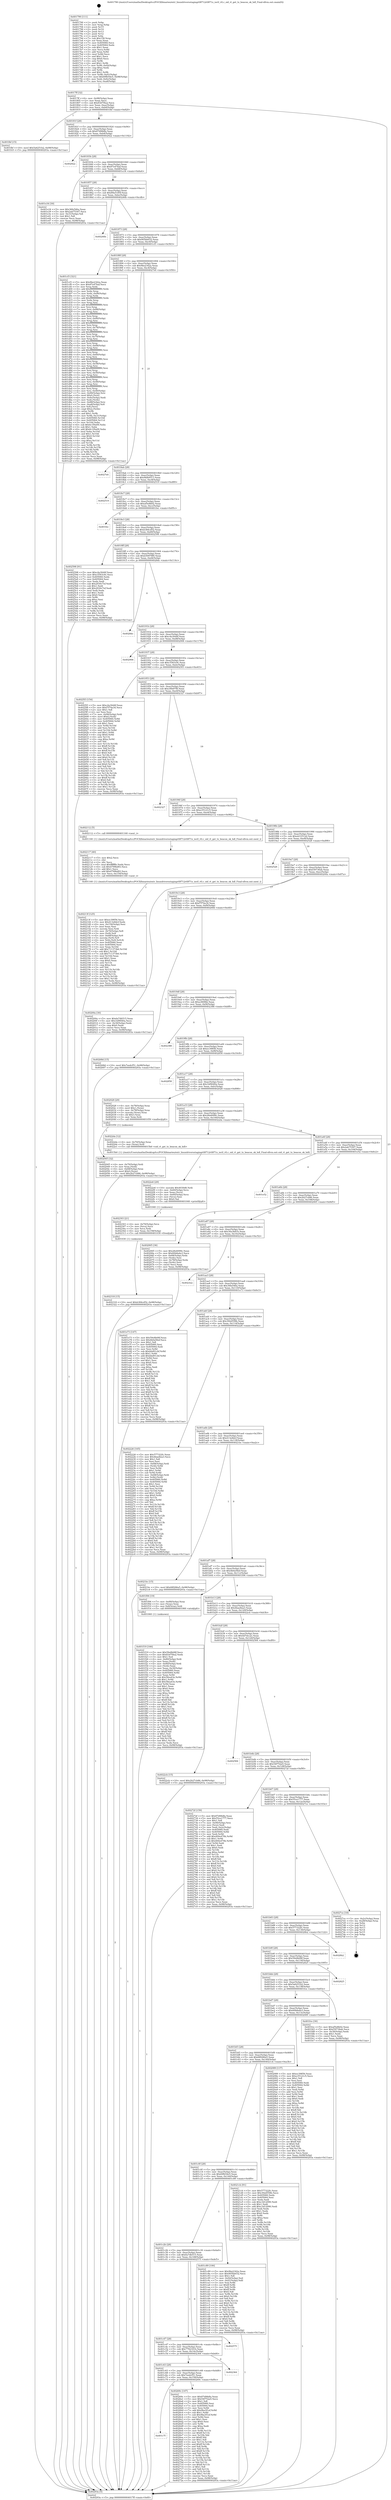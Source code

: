 digraph "0x401790" {
  label = "0x401790 (/mnt/c/Users/mathe/Desktop/tcc/POCII/binaries/extr_linuxdriversstagingrtl8712rtl871x_ioctl_rtl.c_oid_rt_get_tx_beacon_ok_hdl_Final-ollvm.out::main(0))"
  labelloc = "t"
  node[shape=record]

  Entry [label="",width=0.3,height=0.3,shape=circle,fillcolor=black,style=filled]
  "0x4017ff" [label="{
     0x4017ff [32]\l
     | [instrs]\l
     &nbsp;&nbsp;0x4017ff \<+6\>: mov -0x98(%rbp),%eax\l
     &nbsp;&nbsp;0x401805 \<+2\>: mov %eax,%ecx\l
     &nbsp;&nbsp;0x401807 \<+6\>: sub $0x83d7f4a2,%ecx\l
     &nbsp;&nbsp;0x40180d \<+6\>: mov %eax,-0xac(%rbp)\l
     &nbsp;&nbsp;0x401813 \<+6\>: mov %ecx,-0xb0(%rbp)\l
     &nbsp;&nbsp;0x401819 \<+6\>: je 0000000000401fbf \<main+0x82f\>\l
  }"]
  "0x401fbf" [label="{
     0x401fbf [15]\l
     | [instrs]\l
     &nbsp;&nbsp;0x401fbf \<+10\>: movl $0x5a6251b2,-0x98(%rbp)\l
     &nbsp;&nbsp;0x401fc9 \<+5\>: jmp 000000000040293a \<main+0x11aa\>\l
  }"]
  "0x40181f" [label="{
     0x40181f [28]\l
     | [instrs]\l
     &nbsp;&nbsp;0x40181f \<+5\>: jmp 0000000000401824 \<main+0x94\>\l
     &nbsp;&nbsp;0x401824 \<+6\>: mov -0xac(%rbp),%eax\l
     &nbsp;&nbsp;0x40182a \<+5\>: sub $0x87d98dfa,%eax\l
     &nbsp;&nbsp;0x40182f \<+6\>: mov %eax,-0xb4(%rbp)\l
     &nbsp;&nbsp;0x401835 \<+6\>: je 0000000000402922 \<main+0x1192\>\l
  }"]
  Exit [label="",width=0.3,height=0.3,shape=circle,fillcolor=black,style=filled,peripheries=2]
  "0x402922" [label="{
     0x402922\l
  }", style=dashed]
  "0x40183b" [label="{
     0x40183b [28]\l
     | [instrs]\l
     &nbsp;&nbsp;0x40183b \<+5\>: jmp 0000000000401840 \<main+0xb0\>\l
     &nbsp;&nbsp;0x401840 \<+6\>: mov -0xac(%rbp),%eax\l
     &nbsp;&nbsp;0x401846 \<+5\>: sub $0x87e47baf,%eax\l
     &nbsp;&nbsp;0x40184b \<+6\>: mov %eax,-0xb8(%rbp)\l
     &nbsp;&nbsp;0x401851 \<+6\>: je 0000000000401e34 \<main+0x6a4\>\l
  }"]
  "0x401c7f" [label="{
     0x401c7f\l
  }", style=dashed]
  "0x401e34" [label="{
     0x401e34 [30]\l
     | [instrs]\l
     &nbsp;&nbsp;0x401e34 \<+5\>: mov $0x36fa546a,%eax\l
     &nbsp;&nbsp;0x401e39 \<+5\>: mov $0x2ab75307,%ecx\l
     &nbsp;&nbsp;0x401e3e \<+3\>: mov -0x31(%rbp),%dl\l
     &nbsp;&nbsp;0x401e41 \<+3\>: test $0x1,%dl\l
     &nbsp;&nbsp;0x401e44 \<+3\>: cmovne %ecx,%eax\l
     &nbsp;&nbsp;0x401e47 \<+6\>: mov %eax,-0x98(%rbp)\l
     &nbsp;&nbsp;0x401e4d \<+5\>: jmp 000000000040293a \<main+0x11aa\>\l
  }"]
  "0x401857" [label="{
     0x401857 [28]\l
     | [instrs]\l
     &nbsp;&nbsp;0x401857 \<+5\>: jmp 000000000040185c \<main+0xcc\>\l
     &nbsp;&nbsp;0x40185c \<+6\>: mov -0xac(%rbp),%eax\l
     &nbsp;&nbsp;0x401862 \<+5\>: sub $0x89a5185f,%eax\l
     &nbsp;&nbsp;0x401867 \<+6\>: mov %eax,-0xbc(%rbp)\l
     &nbsp;&nbsp;0x40186d \<+6\>: je 000000000040246b \<main+0xcdb\>\l
  }"]
  "0x40269c" [label="{
     0x40269c [147]\l
     | [instrs]\l
     &nbsp;&nbsp;0x40269c \<+5\>: mov $0x87d98dfa,%eax\l
     &nbsp;&nbsp;0x4026a1 \<+5\>: mov $0x54f752a5,%ecx\l
     &nbsp;&nbsp;0x4026a6 \<+2\>: mov $0x1,%dl\l
     &nbsp;&nbsp;0x4026a8 \<+7\>: mov 0x405060,%esi\l
     &nbsp;&nbsp;0x4026af \<+7\>: mov 0x405064,%edi\l
     &nbsp;&nbsp;0x4026b6 \<+3\>: mov %esi,%r8d\l
     &nbsp;&nbsp;0x4026b9 \<+7\>: add $0x9ba3f1ef,%r8d\l
     &nbsp;&nbsp;0x4026c0 \<+4\>: sub $0x1,%r8d\l
     &nbsp;&nbsp;0x4026c4 \<+7\>: sub $0x9ba3f1ef,%r8d\l
     &nbsp;&nbsp;0x4026cb \<+4\>: imul %r8d,%esi\l
     &nbsp;&nbsp;0x4026cf \<+3\>: and $0x1,%esi\l
     &nbsp;&nbsp;0x4026d2 \<+3\>: cmp $0x0,%esi\l
     &nbsp;&nbsp;0x4026d5 \<+4\>: sete %r9b\l
     &nbsp;&nbsp;0x4026d9 \<+3\>: cmp $0xa,%edi\l
     &nbsp;&nbsp;0x4026dc \<+4\>: setl %r10b\l
     &nbsp;&nbsp;0x4026e0 \<+3\>: mov %r9b,%r11b\l
     &nbsp;&nbsp;0x4026e3 \<+4\>: xor $0xff,%r11b\l
     &nbsp;&nbsp;0x4026e7 \<+3\>: mov %r10b,%bl\l
     &nbsp;&nbsp;0x4026ea \<+3\>: xor $0xff,%bl\l
     &nbsp;&nbsp;0x4026ed \<+3\>: xor $0x1,%dl\l
     &nbsp;&nbsp;0x4026f0 \<+3\>: mov %r11b,%r14b\l
     &nbsp;&nbsp;0x4026f3 \<+4\>: and $0xff,%r14b\l
     &nbsp;&nbsp;0x4026f7 \<+3\>: and %dl,%r9b\l
     &nbsp;&nbsp;0x4026fa \<+3\>: mov %bl,%r15b\l
     &nbsp;&nbsp;0x4026fd \<+4\>: and $0xff,%r15b\l
     &nbsp;&nbsp;0x402701 \<+3\>: and %dl,%r10b\l
     &nbsp;&nbsp;0x402704 \<+3\>: or %r9b,%r14b\l
     &nbsp;&nbsp;0x402707 \<+3\>: or %r10b,%r15b\l
     &nbsp;&nbsp;0x40270a \<+3\>: xor %r15b,%r14b\l
     &nbsp;&nbsp;0x40270d \<+3\>: or %bl,%r11b\l
     &nbsp;&nbsp;0x402710 \<+4\>: xor $0xff,%r11b\l
     &nbsp;&nbsp;0x402714 \<+3\>: or $0x1,%dl\l
     &nbsp;&nbsp;0x402717 \<+3\>: and %dl,%r11b\l
     &nbsp;&nbsp;0x40271a \<+3\>: or %r11b,%r14b\l
     &nbsp;&nbsp;0x40271d \<+4\>: test $0x1,%r14b\l
     &nbsp;&nbsp;0x402721 \<+3\>: cmovne %ecx,%eax\l
     &nbsp;&nbsp;0x402724 \<+6\>: mov %eax,-0x98(%rbp)\l
     &nbsp;&nbsp;0x40272a \<+5\>: jmp 000000000040293a \<main+0x11aa\>\l
  }"]
  "0x40246b" [label="{
     0x40246b\l
  }", style=dashed]
  "0x401873" [label="{
     0x401873 [28]\l
     | [instrs]\l
     &nbsp;&nbsp;0x401873 \<+5\>: jmp 0000000000401878 \<main+0xe8\>\l
     &nbsp;&nbsp;0x401878 \<+6\>: mov -0xac(%rbp),%eax\l
     &nbsp;&nbsp;0x40187e \<+5\>: sub $0x905bb032,%eax\l
     &nbsp;&nbsp;0x401883 \<+6\>: mov %eax,-0xc0(%rbp)\l
     &nbsp;&nbsp;0x401889 \<+6\>: je 0000000000401cf3 \<main+0x563\>\l
  }"]
  "0x401c63" [label="{
     0x401c63 [28]\l
     | [instrs]\l
     &nbsp;&nbsp;0x401c63 \<+5\>: jmp 0000000000401c68 \<main+0x4d8\>\l
     &nbsp;&nbsp;0x401c68 \<+6\>: mov -0xac(%rbp),%eax\l
     &nbsp;&nbsp;0x401c6e \<+5\>: sub $0x7eedcf51,%eax\l
     &nbsp;&nbsp;0x401c73 \<+6\>: mov %eax,-0x150(%rbp)\l
     &nbsp;&nbsp;0x401c79 \<+6\>: je 000000000040269c \<main+0xf0c\>\l
  }"]
  "0x401cf3" [label="{
     0x401cf3 [321]\l
     | [instrs]\l
     &nbsp;&nbsp;0x401cf3 \<+5\>: mov $0x9be2342a,%eax\l
     &nbsp;&nbsp;0x401cf8 \<+5\>: mov $0x87e47baf,%ecx\l
     &nbsp;&nbsp;0x401cfd \<+3\>: mov %rsp,%rdx\l
     &nbsp;&nbsp;0x401d00 \<+4\>: add $0xfffffffffffffff0,%rdx\l
     &nbsp;&nbsp;0x401d04 \<+3\>: mov %rdx,%rsp\l
     &nbsp;&nbsp;0x401d07 \<+7\>: mov %rdx,-0x90(%rbp)\l
     &nbsp;&nbsp;0x401d0e \<+3\>: mov %rsp,%rdx\l
     &nbsp;&nbsp;0x401d11 \<+4\>: add $0xfffffffffffffff0,%rdx\l
     &nbsp;&nbsp;0x401d15 \<+3\>: mov %rdx,%rsp\l
     &nbsp;&nbsp;0x401d18 \<+3\>: mov %rsp,%rsi\l
     &nbsp;&nbsp;0x401d1b \<+4\>: add $0xfffffffffffffff0,%rsi\l
     &nbsp;&nbsp;0x401d1f \<+3\>: mov %rsi,%rsp\l
     &nbsp;&nbsp;0x401d22 \<+7\>: mov %rsi,-0x88(%rbp)\l
     &nbsp;&nbsp;0x401d29 \<+3\>: mov %rsp,%rsi\l
     &nbsp;&nbsp;0x401d2c \<+4\>: add $0xfffffffffffffff0,%rsi\l
     &nbsp;&nbsp;0x401d30 \<+3\>: mov %rsi,%rsp\l
     &nbsp;&nbsp;0x401d33 \<+4\>: mov %rsi,-0x80(%rbp)\l
     &nbsp;&nbsp;0x401d37 \<+3\>: mov %rsp,%rsi\l
     &nbsp;&nbsp;0x401d3a \<+4\>: add $0xfffffffffffffff0,%rsi\l
     &nbsp;&nbsp;0x401d3e \<+3\>: mov %rsi,%rsp\l
     &nbsp;&nbsp;0x401d41 \<+4\>: mov %rsi,-0x78(%rbp)\l
     &nbsp;&nbsp;0x401d45 \<+3\>: mov %rsp,%rsi\l
     &nbsp;&nbsp;0x401d48 \<+4\>: add $0xfffffffffffffff0,%rsi\l
     &nbsp;&nbsp;0x401d4c \<+3\>: mov %rsi,%rsp\l
     &nbsp;&nbsp;0x401d4f \<+4\>: mov %rsi,-0x70(%rbp)\l
     &nbsp;&nbsp;0x401d53 \<+3\>: mov %rsp,%rsi\l
     &nbsp;&nbsp;0x401d56 \<+4\>: add $0xfffffffffffffff0,%rsi\l
     &nbsp;&nbsp;0x401d5a \<+3\>: mov %rsi,%rsp\l
     &nbsp;&nbsp;0x401d5d \<+4\>: mov %rsi,-0x68(%rbp)\l
     &nbsp;&nbsp;0x401d61 \<+3\>: mov %rsp,%rsi\l
     &nbsp;&nbsp;0x401d64 \<+4\>: add $0xfffffffffffffff0,%rsi\l
     &nbsp;&nbsp;0x401d68 \<+3\>: mov %rsi,%rsp\l
     &nbsp;&nbsp;0x401d6b \<+4\>: mov %rsi,-0x60(%rbp)\l
     &nbsp;&nbsp;0x401d6f \<+3\>: mov %rsp,%rsi\l
     &nbsp;&nbsp;0x401d72 \<+4\>: add $0xfffffffffffffff0,%rsi\l
     &nbsp;&nbsp;0x401d76 \<+3\>: mov %rsi,%rsp\l
     &nbsp;&nbsp;0x401d79 \<+4\>: mov %rsi,-0x58(%rbp)\l
     &nbsp;&nbsp;0x401d7d \<+3\>: mov %rsp,%rsi\l
     &nbsp;&nbsp;0x401d80 \<+4\>: add $0xfffffffffffffff0,%rsi\l
     &nbsp;&nbsp;0x401d84 \<+3\>: mov %rsi,%rsp\l
     &nbsp;&nbsp;0x401d87 \<+4\>: mov %rsi,-0x50(%rbp)\l
     &nbsp;&nbsp;0x401d8b \<+3\>: mov %rsp,%rsi\l
     &nbsp;&nbsp;0x401d8e \<+4\>: add $0xfffffffffffffff0,%rsi\l
     &nbsp;&nbsp;0x401d92 \<+3\>: mov %rsi,%rsp\l
     &nbsp;&nbsp;0x401d95 \<+4\>: mov %rsi,-0x48(%rbp)\l
     &nbsp;&nbsp;0x401d99 \<+3\>: mov %rsp,%rsi\l
     &nbsp;&nbsp;0x401d9c \<+4\>: add $0xfffffffffffffff0,%rsi\l
     &nbsp;&nbsp;0x401da0 \<+3\>: mov %rsi,%rsp\l
     &nbsp;&nbsp;0x401da3 \<+4\>: mov %rsi,-0x40(%rbp)\l
     &nbsp;&nbsp;0x401da7 \<+7\>: mov -0x90(%rbp),%rsi\l
     &nbsp;&nbsp;0x401dae \<+6\>: movl $0x0,(%rsi)\l
     &nbsp;&nbsp;0x401db4 \<+6\>: mov -0x9c(%rbp),%edi\l
     &nbsp;&nbsp;0x401dba \<+2\>: mov %edi,(%rdx)\l
     &nbsp;&nbsp;0x401dbc \<+7\>: mov -0x88(%rbp),%rsi\l
     &nbsp;&nbsp;0x401dc3 \<+7\>: mov -0xa8(%rbp),%r8\l
     &nbsp;&nbsp;0x401dca \<+3\>: mov %r8,(%rsi)\l
     &nbsp;&nbsp;0x401dcd \<+3\>: cmpl $0x2,(%rdx)\l
     &nbsp;&nbsp;0x401dd0 \<+4\>: setne %r9b\l
     &nbsp;&nbsp;0x401dd4 \<+4\>: and $0x1,%r9b\l
     &nbsp;&nbsp;0x401dd8 \<+4\>: mov %r9b,-0x31(%rbp)\l
     &nbsp;&nbsp;0x401ddc \<+8\>: mov 0x405060,%r10d\l
     &nbsp;&nbsp;0x401de4 \<+8\>: mov 0x405064,%r11d\l
     &nbsp;&nbsp;0x401dec \<+3\>: mov %r10d,%ebx\l
     &nbsp;&nbsp;0x401def \<+6\>: sub $0x6c1f0a09,%ebx\l
     &nbsp;&nbsp;0x401df5 \<+3\>: sub $0x1,%ebx\l
     &nbsp;&nbsp;0x401df8 \<+6\>: add $0x6c1f0a09,%ebx\l
     &nbsp;&nbsp;0x401dfe \<+4\>: imul %ebx,%r10d\l
     &nbsp;&nbsp;0x401e02 \<+4\>: and $0x1,%r10d\l
     &nbsp;&nbsp;0x401e06 \<+4\>: cmp $0x0,%r10d\l
     &nbsp;&nbsp;0x401e0a \<+4\>: sete %r9b\l
     &nbsp;&nbsp;0x401e0e \<+4\>: cmp $0xa,%r11d\l
     &nbsp;&nbsp;0x401e12 \<+4\>: setl %r14b\l
     &nbsp;&nbsp;0x401e16 \<+3\>: mov %r9b,%r15b\l
     &nbsp;&nbsp;0x401e19 \<+3\>: and %r14b,%r15b\l
     &nbsp;&nbsp;0x401e1c \<+3\>: xor %r14b,%r9b\l
     &nbsp;&nbsp;0x401e1f \<+3\>: or %r9b,%r15b\l
     &nbsp;&nbsp;0x401e22 \<+4\>: test $0x1,%r15b\l
     &nbsp;&nbsp;0x401e26 \<+3\>: cmovne %ecx,%eax\l
     &nbsp;&nbsp;0x401e29 \<+6\>: mov %eax,-0x98(%rbp)\l
     &nbsp;&nbsp;0x401e2f \<+5\>: jmp 000000000040293a \<main+0x11aa\>\l
  }"]
  "0x40188f" [label="{
     0x40188f [28]\l
     | [instrs]\l
     &nbsp;&nbsp;0x40188f \<+5\>: jmp 0000000000401894 \<main+0x104\>\l
     &nbsp;&nbsp;0x401894 \<+6\>: mov -0xac(%rbp),%eax\l
     &nbsp;&nbsp;0x40189a \<+5\>: sub $0x9be2342a,%eax\l
     &nbsp;&nbsp;0x40189f \<+6\>: mov %eax,-0xc4(%rbp)\l
     &nbsp;&nbsp;0x4018a5 \<+6\>: je 00000000004027e0 \<main+0x1050\>\l
  }"]
  "0x402364" [label="{
     0x402364\l
  }", style=dashed]
  "0x4027e0" [label="{
     0x4027e0\l
  }", style=dashed]
  "0x4018ab" [label="{
     0x4018ab [28]\l
     | [instrs]\l
     &nbsp;&nbsp;0x4018ab \<+5\>: jmp 00000000004018b0 \<main+0x120\>\l
     &nbsp;&nbsp;0x4018b0 \<+6\>: mov -0xac(%rbp),%eax\l
     &nbsp;&nbsp;0x4018b6 \<+5\>: sub $0x9bfb9513,%eax\l
     &nbsp;&nbsp;0x4018bb \<+6\>: mov %eax,-0xc8(%rbp)\l
     &nbsp;&nbsp;0x4018c1 \<+6\>: je 0000000000402519 \<main+0xd89\>\l
  }"]
  "0x401c47" [label="{
     0x401c47 [28]\l
     | [instrs]\l
     &nbsp;&nbsp;0x401c47 \<+5\>: jmp 0000000000401c4c \<main+0x4bc\>\l
     &nbsp;&nbsp;0x401c4c \<+6\>: mov -0xac(%rbp),%eax\l
     &nbsp;&nbsp;0x401c52 \<+5\>: sub $0x7792161b,%eax\l
     &nbsp;&nbsp;0x401c57 \<+6\>: mov %eax,-0x14c(%rbp)\l
     &nbsp;&nbsp;0x401c5d \<+6\>: je 0000000000402364 \<main+0xbd4\>\l
  }"]
  "0x402519" [label="{
     0x402519\l
  }", style=dashed]
  "0x4018c7" [label="{
     0x4018c7 [28]\l
     | [instrs]\l
     &nbsp;&nbsp;0x4018c7 \<+5\>: jmp 00000000004018cc \<main+0x13c\>\l
     &nbsp;&nbsp;0x4018cc \<+6\>: mov -0xac(%rbp),%eax\l
     &nbsp;&nbsp;0x4018d2 \<+5\>: sub $0xaf5e8b02,%eax\l
     &nbsp;&nbsp;0x4018d7 \<+6\>: mov %eax,-0xcc(%rbp)\l
     &nbsp;&nbsp;0x4018dd \<+6\>: je 0000000000401fec \<main+0x85c\>\l
  }"]
  "0x402575" [label="{
     0x402575\l
  }", style=dashed]
  "0x401fec" [label="{
     0x401fec\l
  }", style=dashed]
  "0x4018e3" [label="{
     0x4018e3 [28]\l
     | [instrs]\l
     &nbsp;&nbsp;0x4018e3 \<+5\>: jmp 00000000004018e8 \<main+0x158\>\l
     &nbsp;&nbsp;0x4018e8 \<+6\>: mov -0xac(%rbp),%eax\l
     &nbsp;&nbsp;0x4018ee \<+5\>: sub $0xb384cd52,%eax\l
     &nbsp;&nbsp;0x4018f3 \<+6\>: mov %eax,-0xd0(%rbp)\l
     &nbsp;&nbsp;0x4018f9 \<+6\>: je 0000000000402598 \<main+0xe08\>\l
  }"]
  "0x402318" [label="{
     0x402318 [15]\l
     | [instrs]\l
     &nbsp;&nbsp;0x402318 \<+10\>: movl $0xb384cd52,-0x98(%rbp)\l
     &nbsp;&nbsp;0x402322 \<+5\>: jmp 000000000040293a \<main+0x11aa\>\l
  }"]
  "0x402598" [label="{
     0x402598 [91]\l
     | [instrs]\l
     &nbsp;&nbsp;0x402598 \<+5\>: mov $0xc4a30d4f,%eax\l
     &nbsp;&nbsp;0x40259d \<+5\>: mov $0xc5563c9c,%ecx\l
     &nbsp;&nbsp;0x4025a2 \<+7\>: mov 0x405060,%edx\l
     &nbsp;&nbsp;0x4025a9 \<+7\>: mov 0x405064,%esi\l
     &nbsp;&nbsp;0x4025b0 \<+2\>: mov %edx,%edi\l
     &nbsp;&nbsp;0x4025b2 \<+6\>: sub $0x2930c7ef,%edi\l
     &nbsp;&nbsp;0x4025b8 \<+3\>: sub $0x1,%edi\l
     &nbsp;&nbsp;0x4025bb \<+6\>: add $0x2930c7ef,%edi\l
     &nbsp;&nbsp;0x4025c1 \<+3\>: imul %edi,%edx\l
     &nbsp;&nbsp;0x4025c4 \<+3\>: and $0x1,%edx\l
     &nbsp;&nbsp;0x4025c7 \<+3\>: cmp $0x0,%edx\l
     &nbsp;&nbsp;0x4025ca \<+4\>: sete %r8b\l
     &nbsp;&nbsp;0x4025ce \<+3\>: cmp $0xa,%esi\l
     &nbsp;&nbsp;0x4025d1 \<+4\>: setl %r9b\l
     &nbsp;&nbsp;0x4025d5 \<+3\>: mov %r8b,%r10b\l
     &nbsp;&nbsp;0x4025d8 \<+3\>: and %r9b,%r10b\l
     &nbsp;&nbsp;0x4025db \<+3\>: xor %r9b,%r8b\l
     &nbsp;&nbsp;0x4025de \<+3\>: or %r8b,%r10b\l
     &nbsp;&nbsp;0x4025e1 \<+4\>: test $0x1,%r10b\l
     &nbsp;&nbsp;0x4025e5 \<+3\>: cmovne %ecx,%eax\l
     &nbsp;&nbsp;0x4025e8 \<+6\>: mov %eax,-0x98(%rbp)\l
     &nbsp;&nbsp;0x4025ee \<+5\>: jmp 000000000040293a \<main+0x11aa\>\l
  }"]
  "0x4018ff" [label="{
     0x4018ff [28]\l
     | [instrs]\l
     &nbsp;&nbsp;0x4018ff \<+5\>: jmp 0000000000401904 \<main+0x174\>\l
     &nbsp;&nbsp;0x401904 \<+6\>: mov -0xac(%rbp),%eax\l
     &nbsp;&nbsp;0x40190a \<+5\>: sub $0xb50978f0,%eax\l
     &nbsp;&nbsp;0x40190f \<+6\>: mov %eax,-0xd4(%rbp)\l
     &nbsp;&nbsp;0x401915 \<+6\>: je 00000000004028dc \<main+0x114c\>\l
  }"]
  "0x402303" [label="{
     0x402303 [21]\l
     | [instrs]\l
     &nbsp;&nbsp;0x402303 \<+4\>: mov -0x70(%rbp),%rcx\l
     &nbsp;&nbsp;0x402307 \<+3\>: mov (%rcx),%rcx\l
     &nbsp;&nbsp;0x40230a \<+3\>: mov %rcx,%rdi\l
     &nbsp;&nbsp;0x40230d \<+6\>: mov %eax,-0x158(%rbp)\l
     &nbsp;&nbsp;0x402313 \<+5\>: call 0000000000401030 \<free@plt\>\l
     | [calls]\l
     &nbsp;&nbsp;0x401030 \{1\} (unknown)\l
  }"]
  "0x4028dc" [label="{
     0x4028dc\l
  }", style=dashed]
  "0x40191b" [label="{
     0x40191b [28]\l
     | [instrs]\l
     &nbsp;&nbsp;0x40191b \<+5\>: jmp 0000000000401920 \<main+0x190\>\l
     &nbsp;&nbsp;0x401920 \<+6\>: mov -0xac(%rbp),%eax\l
     &nbsp;&nbsp;0x401926 \<+5\>: sub $0xc4a30d4f,%eax\l
     &nbsp;&nbsp;0x40192b \<+6\>: mov %eax,-0xd8(%rbp)\l
     &nbsp;&nbsp;0x401931 \<+6\>: je 0000000000402906 \<main+0x1176\>\l
  }"]
  "0x4022e6" [label="{
     0x4022e6 [29]\l
     | [instrs]\l
     &nbsp;&nbsp;0x4022e6 \<+10\>: movabs $0x4030d6,%rdi\l
     &nbsp;&nbsp;0x4022f0 \<+4\>: mov -0x60(%rbp),%rcx\l
     &nbsp;&nbsp;0x4022f4 \<+2\>: mov %eax,(%rcx)\l
     &nbsp;&nbsp;0x4022f6 \<+4\>: mov -0x60(%rbp),%rcx\l
     &nbsp;&nbsp;0x4022fa \<+2\>: mov (%rcx),%esi\l
     &nbsp;&nbsp;0x4022fc \<+2\>: mov $0x0,%al\l
     &nbsp;&nbsp;0x4022fe \<+5\>: call 0000000000401040 \<printf@plt\>\l
     | [calls]\l
     &nbsp;&nbsp;0x401040 \{1\} (unknown)\l
  }"]
  "0x402906" [label="{
     0x402906\l
  }", style=dashed]
  "0x401937" [label="{
     0x401937 [28]\l
     | [instrs]\l
     &nbsp;&nbsp;0x401937 \<+5\>: jmp 000000000040193c \<main+0x1ac\>\l
     &nbsp;&nbsp;0x40193c \<+6\>: mov -0xac(%rbp),%eax\l
     &nbsp;&nbsp;0x401942 \<+5\>: sub $0xc5563c9c,%eax\l
     &nbsp;&nbsp;0x401947 \<+6\>: mov %eax,-0xdc(%rbp)\l
     &nbsp;&nbsp;0x40194d \<+6\>: je 00000000004025f3 \<main+0xe63\>\l
  }"]
  "0x40213f" [label="{
     0x40213f [125]\l
     | [instrs]\l
     &nbsp;&nbsp;0x40213f \<+5\>: mov $0xec39856,%ecx\l
     &nbsp;&nbsp;0x402144 \<+5\>: mov $0x413e8dcf,%edx\l
     &nbsp;&nbsp;0x402149 \<+6\>: mov -0x154(%rbp),%esi\l
     &nbsp;&nbsp;0x40214f \<+3\>: imul %eax,%esi\l
     &nbsp;&nbsp;0x402152 \<+3\>: movslq %esi,%rdi\l
     &nbsp;&nbsp;0x402155 \<+4\>: mov -0x70(%rbp),%r8\l
     &nbsp;&nbsp;0x402159 \<+3\>: mov (%r8),%r8\l
     &nbsp;&nbsp;0x40215c \<+4\>: mov -0x68(%rbp),%r9\l
     &nbsp;&nbsp;0x402160 \<+3\>: movslq (%r9),%r9\l
     &nbsp;&nbsp;0x402163 \<+4\>: mov %rdi,(%r8,%r9,8)\l
     &nbsp;&nbsp;0x402167 \<+7\>: mov 0x405060,%eax\l
     &nbsp;&nbsp;0x40216e \<+7\>: mov 0x405064,%esi\l
     &nbsp;&nbsp;0x402175 \<+3\>: mov %eax,%r10d\l
     &nbsp;&nbsp;0x402178 \<+7\>: add $0x711373b6,%r10d\l
     &nbsp;&nbsp;0x40217f \<+4\>: sub $0x1,%r10d\l
     &nbsp;&nbsp;0x402183 \<+7\>: sub $0x711373b6,%r10d\l
     &nbsp;&nbsp;0x40218a \<+4\>: imul %r10d,%eax\l
     &nbsp;&nbsp;0x40218e \<+3\>: and $0x1,%eax\l
     &nbsp;&nbsp;0x402191 \<+3\>: cmp $0x0,%eax\l
     &nbsp;&nbsp;0x402194 \<+4\>: sete %r11b\l
     &nbsp;&nbsp;0x402198 \<+3\>: cmp $0xa,%esi\l
     &nbsp;&nbsp;0x40219b \<+3\>: setl %bl\l
     &nbsp;&nbsp;0x40219e \<+3\>: mov %r11b,%r14b\l
     &nbsp;&nbsp;0x4021a1 \<+3\>: and %bl,%r14b\l
     &nbsp;&nbsp;0x4021a4 \<+3\>: xor %bl,%r11b\l
     &nbsp;&nbsp;0x4021a7 \<+3\>: or %r11b,%r14b\l
     &nbsp;&nbsp;0x4021aa \<+4\>: test $0x1,%r14b\l
     &nbsp;&nbsp;0x4021ae \<+3\>: cmovne %edx,%ecx\l
     &nbsp;&nbsp;0x4021b1 \<+6\>: mov %ecx,-0x98(%rbp)\l
     &nbsp;&nbsp;0x4021b7 \<+5\>: jmp 000000000040293a \<main+0x11aa\>\l
  }"]
  "0x4025f3" [label="{
     0x4025f3 [154]\l
     | [instrs]\l
     &nbsp;&nbsp;0x4025f3 \<+5\>: mov $0xc4a30d4f,%eax\l
     &nbsp;&nbsp;0x4025f8 \<+5\>: mov $0xf7f74a34,%ecx\l
     &nbsp;&nbsp;0x4025fd \<+2\>: mov $0x1,%dl\l
     &nbsp;&nbsp;0x4025ff \<+2\>: xor %esi,%esi\l
     &nbsp;&nbsp;0x402601 \<+7\>: mov -0x90(%rbp),%rdi\l
     &nbsp;&nbsp;0x402608 \<+6\>: movl $0x0,(%rdi)\l
     &nbsp;&nbsp;0x40260e \<+8\>: mov 0x405060,%r8d\l
     &nbsp;&nbsp;0x402616 \<+8\>: mov 0x405064,%r9d\l
     &nbsp;&nbsp;0x40261e \<+3\>: sub $0x1,%esi\l
     &nbsp;&nbsp;0x402621 \<+3\>: mov %r8d,%r10d\l
     &nbsp;&nbsp;0x402624 \<+3\>: add %esi,%r10d\l
     &nbsp;&nbsp;0x402627 \<+4\>: imul %r10d,%r8d\l
     &nbsp;&nbsp;0x40262b \<+4\>: and $0x1,%r8d\l
     &nbsp;&nbsp;0x40262f \<+4\>: cmp $0x0,%r8d\l
     &nbsp;&nbsp;0x402633 \<+4\>: sete %r11b\l
     &nbsp;&nbsp;0x402637 \<+4\>: cmp $0xa,%r9d\l
     &nbsp;&nbsp;0x40263b \<+3\>: setl %bl\l
     &nbsp;&nbsp;0x40263e \<+3\>: mov %r11b,%r14b\l
     &nbsp;&nbsp;0x402641 \<+4\>: xor $0xff,%r14b\l
     &nbsp;&nbsp;0x402645 \<+3\>: mov %bl,%r15b\l
     &nbsp;&nbsp;0x402648 \<+4\>: xor $0xff,%r15b\l
     &nbsp;&nbsp;0x40264c \<+3\>: xor $0x0,%dl\l
     &nbsp;&nbsp;0x40264f \<+3\>: mov %r14b,%r12b\l
     &nbsp;&nbsp;0x402652 \<+4\>: and $0x0,%r12b\l
     &nbsp;&nbsp;0x402656 \<+3\>: and %dl,%r11b\l
     &nbsp;&nbsp;0x402659 \<+3\>: mov %r15b,%r13b\l
     &nbsp;&nbsp;0x40265c \<+4\>: and $0x0,%r13b\l
     &nbsp;&nbsp;0x402660 \<+2\>: and %dl,%bl\l
     &nbsp;&nbsp;0x402662 \<+3\>: or %r11b,%r12b\l
     &nbsp;&nbsp;0x402665 \<+3\>: or %bl,%r13b\l
     &nbsp;&nbsp;0x402668 \<+3\>: xor %r13b,%r12b\l
     &nbsp;&nbsp;0x40266b \<+3\>: or %r15b,%r14b\l
     &nbsp;&nbsp;0x40266e \<+4\>: xor $0xff,%r14b\l
     &nbsp;&nbsp;0x402672 \<+3\>: or $0x0,%dl\l
     &nbsp;&nbsp;0x402675 \<+3\>: and %dl,%r14b\l
     &nbsp;&nbsp;0x402678 \<+3\>: or %r14b,%r12b\l
     &nbsp;&nbsp;0x40267b \<+4\>: test $0x1,%r12b\l
     &nbsp;&nbsp;0x40267f \<+3\>: cmovne %ecx,%eax\l
     &nbsp;&nbsp;0x402682 \<+6\>: mov %eax,-0x98(%rbp)\l
     &nbsp;&nbsp;0x402688 \<+5\>: jmp 000000000040293a \<main+0x11aa\>\l
  }"]
  "0x401953" [label="{
     0x401953 [28]\l
     | [instrs]\l
     &nbsp;&nbsp;0x401953 \<+5\>: jmp 0000000000401958 \<main+0x1c8\>\l
     &nbsp;&nbsp;0x401958 \<+6\>: mov -0xac(%rbp),%eax\l
     &nbsp;&nbsp;0x40195e \<+5\>: sub $0xcf0b97f8,%eax\l
     &nbsp;&nbsp;0x401963 \<+6\>: mov %eax,-0xe0(%rbp)\l
     &nbsp;&nbsp;0x401969 \<+6\>: je 0000000000402327 \<main+0xb97\>\l
  }"]
  "0x402117" [label="{
     0x402117 [40]\l
     | [instrs]\l
     &nbsp;&nbsp;0x402117 \<+5\>: mov $0x2,%ecx\l
     &nbsp;&nbsp;0x40211c \<+1\>: cltd\l
     &nbsp;&nbsp;0x40211d \<+2\>: idiv %ecx\l
     &nbsp;&nbsp;0x40211f \<+6\>: imul $0xfffffffe,%edx,%ecx\l
     &nbsp;&nbsp;0x402125 \<+6\>: sub $0x4799bd93,%ecx\l
     &nbsp;&nbsp;0x40212b \<+3\>: add $0x1,%ecx\l
     &nbsp;&nbsp;0x40212e \<+6\>: add $0x4799bd93,%ecx\l
     &nbsp;&nbsp;0x402134 \<+6\>: mov %ecx,-0x154(%rbp)\l
     &nbsp;&nbsp;0x40213a \<+5\>: call 0000000000401160 \<next_i\>\l
     | [calls]\l
     &nbsp;&nbsp;0x401160 \{1\} (/mnt/c/Users/mathe/Desktop/tcc/POCII/binaries/extr_linuxdriversstagingrtl8712rtl871x_ioctl_rtl.c_oid_rt_get_tx_beacon_ok_hdl_Final-ollvm.out::next_i)\l
  }"]
  "0x402327" [label="{
     0x402327\l
  }", style=dashed]
  "0x40196f" [label="{
     0x40196f [28]\l
     | [instrs]\l
     &nbsp;&nbsp;0x40196f \<+5\>: jmp 0000000000401974 \<main+0x1e4\>\l
     &nbsp;&nbsp;0x401974 \<+6\>: mov -0xac(%rbp),%eax\l
     &nbsp;&nbsp;0x40197a \<+5\>: sub $0xe35121c5,%eax\l
     &nbsp;&nbsp;0x40197f \<+6\>: mov %eax,-0xe4(%rbp)\l
     &nbsp;&nbsp;0x401985 \<+6\>: je 0000000000402112 \<main+0x982\>\l
  }"]
  "0x402045" [label="{
     0x402045 [32]\l
     | [instrs]\l
     &nbsp;&nbsp;0x402045 \<+4\>: mov -0x70(%rbp),%rdi\l
     &nbsp;&nbsp;0x402049 \<+3\>: mov %rax,(%rdi)\l
     &nbsp;&nbsp;0x40204c \<+4\>: mov -0x68(%rbp),%rax\l
     &nbsp;&nbsp;0x402050 \<+6\>: movl $0x0,(%rax)\l
     &nbsp;&nbsp;0x402056 \<+10\>: movl $0x2b27cb86,-0x98(%rbp)\l
     &nbsp;&nbsp;0x402060 \<+5\>: jmp 000000000040293a \<main+0x11aa\>\l
  }"]
  "0x402112" [label="{
     0x402112 [5]\l
     | [instrs]\l
     &nbsp;&nbsp;0x402112 \<+5\>: call 0000000000401160 \<next_i\>\l
     | [calls]\l
     &nbsp;&nbsp;0x401160 \{1\} (/mnt/c/Users/mathe/Desktop/tcc/POCII/binaries/extr_linuxdriversstagingrtl8712rtl871x_ioctl_rtl.c_oid_rt_get_tx_beacon_ok_hdl_Final-ollvm.out::next_i)\l
  }"]
  "0x40198b" [label="{
     0x40198b [28]\l
     | [instrs]\l
     &nbsp;&nbsp;0x40198b \<+5\>: jmp 0000000000401990 \<main+0x200\>\l
     &nbsp;&nbsp;0x401990 \<+6\>: mov -0xac(%rbp),%eax\l
     &nbsp;&nbsp;0x401996 \<+5\>: sub $0xeb33512d,%eax\l
     &nbsp;&nbsp;0x40199b \<+6\>: mov %eax,-0xe8(%rbp)\l
     &nbsp;&nbsp;0x4019a1 \<+6\>: je 0000000000402528 \<main+0xd98\>\l
  }"]
  "0x401f19" [label="{
     0x401f19 [166]\l
     | [instrs]\l
     &nbsp;&nbsp;0x401f19 \<+5\>: mov $0x59e8b08f,%ecx\l
     &nbsp;&nbsp;0x401f1e \<+5\>: mov $0x83d7f4a2,%edx\l
     &nbsp;&nbsp;0x401f23 \<+3\>: mov $0x1,%sil\l
     &nbsp;&nbsp;0x401f26 \<+4\>: mov -0x80(%rbp),%rdi\l
     &nbsp;&nbsp;0x401f2a \<+2\>: mov %eax,(%rdi)\l
     &nbsp;&nbsp;0x401f2c \<+4\>: mov -0x80(%rbp),%rdi\l
     &nbsp;&nbsp;0x401f30 \<+2\>: mov (%rdi),%eax\l
     &nbsp;&nbsp;0x401f32 \<+3\>: mov %eax,-0x30(%rbp)\l
     &nbsp;&nbsp;0x401f35 \<+7\>: mov 0x405060,%eax\l
     &nbsp;&nbsp;0x401f3c \<+8\>: mov 0x405064,%r8d\l
     &nbsp;&nbsp;0x401f44 \<+3\>: mov %eax,%r9d\l
     &nbsp;&nbsp;0x401f47 \<+7\>: sub $0x58ea43e,%r9d\l
     &nbsp;&nbsp;0x401f4e \<+4\>: sub $0x1,%r9d\l
     &nbsp;&nbsp;0x401f52 \<+7\>: add $0x58ea43e,%r9d\l
     &nbsp;&nbsp;0x401f59 \<+4\>: imul %r9d,%eax\l
     &nbsp;&nbsp;0x401f5d \<+3\>: and $0x1,%eax\l
     &nbsp;&nbsp;0x401f60 \<+3\>: cmp $0x0,%eax\l
     &nbsp;&nbsp;0x401f63 \<+4\>: sete %r10b\l
     &nbsp;&nbsp;0x401f67 \<+4\>: cmp $0xa,%r8d\l
     &nbsp;&nbsp;0x401f6b \<+4\>: setl %r11b\l
     &nbsp;&nbsp;0x401f6f \<+3\>: mov %r10b,%bl\l
     &nbsp;&nbsp;0x401f72 \<+3\>: xor $0xff,%bl\l
     &nbsp;&nbsp;0x401f75 \<+3\>: mov %r11b,%r14b\l
     &nbsp;&nbsp;0x401f78 \<+4\>: xor $0xff,%r14b\l
     &nbsp;&nbsp;0x401f7c \<+4\>: xor $0x1,%sil\l
     &nbsp;&nbsp;0x401f80 \<+3\>: mov %bl,%r15b\l
     &nbsp;&nbsp;0x401f83 \<+4\>: and $0xff,%r15b\l
     &nbsp;&nbsp;0x401f87 \<+3\>: and %sil,%r10b\l
     &nbsp;&nbsp;0x401f8a \<+3\>: mov %r14b,%r12b\l
     &nbsp;&nbsp;0x401f8d \<+4\>: and $0xff,%r12b\l
     &nbsp;&nbsp;0x401f91 \<+3\>: and %sil,%r11b\l
     &nbsp;&nbsp;0x401f94 \<+3\>: or %r10b,%r15b\l
     &nbsp;&nbsp;0x401f97 \<+3\>: or %r11b,%r12b\l
     &nbsp;&nbsp;0x401f9a \<+3\>: xor %r12b,%r15b\l
     &nbsp;&nbsp;0x401f9d \<+3\>: or %r14b,%bl\l
     &nbsp;&nbsp;0x401fa0 \<+3\>: xor $0xff,%bl\l
     &nbsp;&nbsp;0x401fa3 \<+4\>: or $0x1,%sil\l
     &nbsp;&nbsp;0x401fa7 \<+3\>: and %sil,%bl\l
     &nbsp;&nbsp;0x401faa \<+3\>: or %bl,%r15b\l
     &nbsp;&nbsp;0x401fad \<+4\>: test $0x1,%r15b\l
     &nbsp;&nbsp;0x401fb1 \<+3\>: cmovne %edx,%ecx\l
     &nbsp;&nbsp;0x401fb4 \<+6\>: mov %ecx,-0x98(%rbp)\l
     &nbsp;&nbsp;0x401fba \<+5\>: jmp 000000000040293a \<main+0x11aa\>\l
  }"]
  "0x402528" [label="{
     0x402528\l
  }", style=dashed]
  "0x4019a7" [label="{
     0x4019a7 [28]\l
     | [instrs]\l
     &nbsp;&nbsp;0x4019a7 \<+5\>: jmp 00000000004019ac \<main+0x21c\>\l
     &nbsp;&nbsp;0x4019ac \<+6\>: mov -0xac(%rbp),%eax\l
     &nbsp;&nbsp;0x4019b2 \<+5\>: sub $0xf39736ab,%eax\l
     &nbsp;&nbsp;0x4019b7 \<+6\>: mov %eax,-0xec(%rbp)\l
     &nbsp;&nbsp;0x4019bd \<+6\>: je 000000000040200a \<main+0x87a\>\l
  }"]
  "0x401790" [label="{
     0x401790 [111]\l
     | [instrs]\l
     &nbsp;&nbsp;0x401790 \<+1\>: push %rbp\l
     &nbsp;&nbsp;0x401791 \<+3\>: mov %rsp,%rbp\l
     &nbsp;&nbsp;0x401794 \<+2\>: push %r15\l
     &nbsp;&nbsp;0x401796 \<+2\>: push %r14\l
     &nbsp;&nbsp;0x401798 \<+2\>: push %r13\l
     &nbsp;&nbsp;0x40179a \<+2\>: push %r12\l
     &nbsp;&nbsp;0x40179c \<+1\>: push %rbx\l
     &nbsp;&nbsp;0x40179d \<+7\>: sub $0x158,%rsp\l
     &nbsp;&nbsp;0x4017a4 \<+2\>: xor %eax,%eax\l
     &nbsp;&nbsp;0x4017a6 \<+7\>: mov 0x405060,%ecx\l
     &nbsp;&nbsp;0x4017ad \<+7\>: mov 0x405064,%edx\l
     &nbsp;&nbsp;0x4017b4 \<+3\>: sub $0x1,%eax\l
     &nbsp;&nbsp;0x4017b7 \<+3\>: mov %ecx,%r8d\l
     &nbsp;&nbsp;0x4017ba \<+3\>: add %eax,%r8d\l
     &nbsp;&nbsp;0x4017bd \<+4\>: imul %r8d,%ecx\l
     &nbsp;&nbsp;0x4017c1 \<+3\>: and $0x1,%ecx\l
     &nbsp;&nbsp;0x4017c4 \<+3\>: cmp $0x0,%ecx\l
     &nbsp;&nbsp;0x4017c7 \<+4\>: sete %r9b\l
     &nbsp;&nbsp;0x4017cb \<+4\>: and $0x1,%r9b\l
     &nbsp;&nbsp;0x4017cf \<+7\>: mov %r9b,-0x92(%rbp)\l
     &nbsp;&nbsp;0x4017d6 \<+3\>: cmp $0xa,%edx\l
     &nbsp;&nbsp;0x4017d9 \<+4\>: setl %r9b\l
     &nbsp;&nbsp;0x4017dd \<+4\>: and $0x1,%r9b\l
     &nbsp;&nbsp;0x4017e1 \<+7\>: mov %r9b,-0x91(%rbp)\l
     &nbsp;&nbsp;0x4017e8 \<+10\>: movl $0x69fb54e5,-0x98(%rbp)\l
     &nbsp;&nbsp;0x4017f2 \<+6\>: mov %edi,-0x9c(%rbp)\l
     &nbsp;&nbsp;0x4017f8 \<+7\>: mov %rsi,-0xa8(%rbp)\l
  }"]
  "0x40200a" [label="{
     0x40200a [30]\l
     | [instrs]\l
     &nbsp;&nbsp;0x40200a \<+5\>: mov $0x6a7db515,%eax\l
     &nbsp;&nbsp;0x40200f \<+5\>: mov $0x1bf9040a,%ecx\l
     &nbsp;&nbsp;0x402014 \<+3\>: mov -0x30(%rbp),%edx\l
     &nbsp;&nbsp;0x402017 \<+3\>: cmp $0x0,%edx\l
     &nbsp;&nbsp;0x40201a \<+3\>: cmove %ecx,%eax\l
     &nbsp;&nbsp;0x40201d \<+6\>: mov %eax,-0x98(%rbp)\l
     &nbsp;&nbsp;0x402023 \<+5\>: jmp 000000000040293a \<main+0x11aa\>\l
  }"]
  "0x4019c3" [label="{
     0x4019c3 [28]\l
     | [instrs]\l
     &nbsp;&nbsp;0x4019c3 \<+5\>: jmp 00000000004019c8 \<main+0x238\>\l
     &nbsp;&nbsp;0x4019c8 \<+6\>: mov -0xac(%rbp),%eax\l
     &nbsp;&nbsp;0x4019ce \<+5\>: sub $0xf7f74a34,%eax\l
     &nbsp;&nbsp;0x4019d3 \<+6\>: mov %eax,-0xf0(%rbp)\l
     &nbsp;&nbsp;0x4019d9 \<+6\>: je 000000000040268d \<main+0xefd\>\l
  }"]
  "0x40293a" [label="{
     0x40293a [5]\l
     | [instrs]\l
     &nbsp;&nbsp;0x40293a \<+5\>: jmp 00000000004017ff \<main+0x6f\>\l
  }"]
  "0x40268d" [label="{
     0x40268d [15]\l
     | [instrs]\l
     &nbsp;&nbsp;0x40268d \<+10\>: movl $0x7eedcf51,-0x98(%rbp)\l
     &nbsp;&nbsp;0x402697 \<+5\>: jmp 000000000040293a \<main+0x11aa\>\l
  }"]
  "0x4019df" [label="{
     0x4019df [28]\l
     | [instrs]\l
     &nbsp;&nbsp;0x4019df \<+5\>: jmp 00000000004019e4 \<main+0x254\>\l
     &nbsp;&nbsp;0x4019e4 \<+6\>: mov -0xac(%rbp),%eax\l
     &nbsp;&nbsp;0x4019ea \<+5\>: sub $0xa360fbb,%eax\l
     &nbsp;&nbsp;0x4019ef \<+6\>: mov %eax,-0xf4(%rbp)\l
     &nbsp;&nbsp;0x4019f5 \<+6\>: je 0000000000402388 \<main+0xbf8\>\l
  }"]
  "0x401c2b" [label="{
     0x401c2b [28]\l
     | [instrs]\l
     &nbsp;&nbsp;0x401c2b \<+5\>: jmp 0000000000401c30 \<main+0x4a0\>\l
     &nbsp;&nbsp;0x401c30 \<+6\>: mov -0xac(%rbp),%eax\l
     &nbsp;&nbsp;0x401c36 \<+5\>: sub $0x6a7db515,%eax\l
     &nbsp;&nbsp;0x401c3b \<+6\>: mov %eax,-0x148(%rbp)\l
     &nbsp;&nbsp;0x401c41 \<+6\>: je 0000000000402575 \<main+0xde5\>\l
  }"]
  "0x402388" [label="{
     0x402388\l
  }", style=dashed]
  "0x4019fb" [label="{
     0x4019fb [28]\l
     | [instrs]\l
     &nbsp;&nbsp;0x4019fb \<+5\>: jmp 0000000000401a00 \<main+0x270\>\l
     &nbsp;&nbsp;0x401a00 \<+6\>: mov -0xac(%rbp),%eax\l
     &nbsp;&nbsp;0x401a06 \<+5\>: sub $0xec39856,%eax\l
     &nbsp;&nbsp;0x401a0b \<+6\>: mov %eax,-0xf8(%rbp)\l
     &nbsp;&nbsp;0x401a11 \<+6\>: je 0000000000402858 \<main+0x10c8\>\l
  }"]
  "0x401c89" [label="{
     0x401c89 [106]\l
     | [instrs]\l
     &nbsp;&nbsp;0x401c89 \<+5\>: mov $0x9be2342a,%eax\l
     &nbsp;&nbsp;0x401c8e \<+5\>: mov $0x905bb032,%ecx\l
     &nbsp;&nbsp;0x401c93 \<+2\>: mov $0x1,%dl\l
     &nbsp;&nbsp;0x401c95 \<+7\>: mov -0x92(%rbp),%sil\l
     &nbsp;&nbsp;0x401c9c \<+7\>: mov -0x91(%rbp),%dil\l
     &nbsp;&nbsp;0x401ca3 \<+3\>: mov %sil,%r8b\l
     &nbsp;&nbsp;0x401ca6 \<+4\>: xor $0xff,%r8b\l
     &nbsp;&nbsp;0x401caa \<+3\>: mov %dil,%r9b\l
     &nbsp;&nbsp;0x401cad \<+4\>: xor $0xff,%r9b\l
     &nbsp;&nbsp;0x401cb1 \<+3\>: xor $0x0,%dl\l
     &nbsp;&nbsp;0x401cb4 \<+3\>: mov %r8b,%r10b\l
     &nbsp;&nbsp;0x401cb7 \<+4\>: and $0x0,%r10b\l
     &nbsp;&nbsp;0x401cbb \<+3\>: and %dl,%sil\l
     &nbsp;&nbsp;0x401cbe \<+3\>: mov %r9b,%r11b\l
     &nbsp;&nbsp;0x401cc1 \<+4\>: and $0x0,%r11b\l
     &nbsp;&nbsp;0x401cc5 \<+3\>: and %dl,%dil\l
     &nbsp;&nbsp;0x401cc8 \<+3\>: or %sil,%r10b\l
     &nbsp;&nbsp;0x401ccb \<+3\>: or %dil,%r11b\l
     &nbsp;&nbsp;0x401cce \<+3\>: xor %r11b,%r10b\l
     &nbsp;&nbsp;0x401cd1 \<+3\>: or %r9b,%r8b\l
     &nbsp;&nbsp;0x401cd4 \<+4\>: xor $0xff,%r8b\l
     &nbsp;&nbsp;0x401cd8 \<+3\>: or $0x0,%dl\l
     &nbsp;&nbsp;0x401cdb \<+3\>: and %dl,%r8b\l
     &nbsp;&nbsp;0x401cde \<+3\>: or %r8b,%r10b\l
     &nbsp;&nbsp;0x401ce1 \<+4\>: test $0x1,%r10b\l
     &nbsp;&nbsp;0x401ce5 \<+3\>: cmovne %ecx,%eax\l
     &nbsp;&nbsp;0x401ce8 \<+6\>: mov %eax,-0x98(%rbp)\l
     &nbsp;&nbsp;0x401cee \<+5\>: jmp 000000000040293a \<main+0x11aa\>\l
  }"]
  "0x402858" [label="{
     0x402858\l
  }", style=dashed]
  "0x401a17" [label="{
     0x401a17 [28]\l
     | [instrs]\l
     &nbsp;&nbsp;0x401a17 \<+5\>: jmp 0000000000401a1c \<main+0x28c\>\l
     &nbsp;&nbsp;0x401a1c \<+6\>: mov -0xac(%rbp),%eax\l
     &nbsp;&nbsp;0x401a22 \<+5\>: sub $0x1bf9040a,%eax\l
     &nbsp;&nbsp;0x401a27 \<+6\>: mov %eax,-0xfc(%rbp)\l
     &nbsp;&nbsp;0x401a2d \<+6\>: je 0000000000402028 \<main+0x898\>\l
  }"]
  "0x401c0f" [label="{
     0x401c0f [28]\l
     | [instrs]\l
     &nbsp;&nbsp;0x401c0f \<+5\>: jmp 0000000000401c14 \<main+0x484\>\l
     &nbsp;&nbsp;0x401c14 \<+6\>: mov -0xac(%rbp),%eax\l
     &nbsp;&nbsp;0x401c1a \<+5\>: sub $0x69fb54e5,%eax\l
     &nbsp;&nbsp;0x401c1f \<+6\>: mov %eax,-0x144(%rbp)\l
     &nbsp;&nbsp;0x401c25 \<+6\>: je 0000000000401c89 \<main+0x4f9\>\l
  }"]
  "0x402028" [label="{
     0x402028 [29]\l
     | [instrs]\l
     &nbsp;&nbsp;0x402028 \<+4\>: mov -0x78(%rbp),%rax\l
     &nbsp;&nbsp;0x40202c \<+6\>: movl $0x1,(%rax)\l
     &nbsp;&nbsp;0x402032 \<+4\>: mov -0x78(%rbp),%rax\l
     &nbsp;&nbsp;0x402036 \<+3\>: movslq (%rax),%rax\l
     &nbsp;&nbsp;0x402039 \<+4\>: shl $0x3,%rax\l
     &nbsp;&nbsp;0x40203d \<+3\>: mov %rax,%rdi\l
     &nbsp;&nbsp;0x402040 \<+5\>: call 0000000000401050 \<malloc@plt\>\l
     | [calls]\l
     &nbsp;&nbsp;0x401050 \{1\} (unknown)\l
  }"]
  "0x401a33" [label="{
     0x401a33 [28]\l
     | [instrs]\l
     &nbsp;&nbsp;0x401a33 \<+5\>: jmp 0000000000401a38 \<main+0x2a8\>\l
     &nbsp;&nbsp;0x401a38 \<+6\>: mov -0xac(%rbp),%eax\l
     &nbsp;&nbsp;0x401a3e \<+5\>: sub $0x28e6099c,%eax\l
     &nbsp;&nbsp;0x401a43 \<+6\>: mov %eax,-0x100(%rbp)\l
     &nbsp;&nbsp;0x401a49 \<+6\>: je 00000000004022da \<main+0xb4a\>\l
  }"]
  "0x4021cb" [label="{
     0x4021cb [91]\l
     | [instrs]\l
     &nbsp;&nbsp;0x4021cb \<+5\>: mov $0x577322fc,%eax\l
     &nbsp;&nbsp;0x4021d0 \<+5\>: mov $0x392d558b,%ecx\l
     &nbsp;&nbsp;0x4021d5 \<+7\>: mov 0x405060,%edx\l
     &nbsp;&nbsp;0x4021dc \<+7\>: mov 0x405064,%esi\l
     &nbsp;&nbsp;0x4021e3 \<+2\>: mov %edx,%edi\l
     &nbsp;&nbsp;0x4021e5 \<+6\>: sub $0xc3d12090,%edi\l
     &nbsp;&nbsp;0x4021eb \<+3\>: sub $0x1,%edi\l
     &nbsp;&nbsp;0x4021ee \<+6\>: add $0xc3d12090,%edi\l
     &nbsp;&nbsp;0x4021f4 \<+3\>: imul %edi,%edx\l
     &nbsp;&nbsp;0x4021f7 \<+3\>: and $0x1,%edx\l
     &nbsp;&nbsp;0x4021fa \<+3\>: cmp $0x0,%edx\l
     &nbsp;&nbsp;0x4021fd \<+4\>: sete %r8b\l
     &nbsp;&nbsp;0x402201 \<+3\>: cmp $0xa,%esi\l
     &nbsp;&nbsp;0x402204 \<+4\>: setl %r9b\l
     &nbsp;&nbsp;0x402208 \<+3\>: mov %r8b,%r10b\l
     &nbsp;&nbsp;0x40220b \<+3\>: and %r9b,%r10b\l
     &nbsp;&nbsp;0x40220e \<+3\>: xor %r9b,%r8b\l
     &nbsp;&nbsp;0x402211 \<+3\>: or %r8b,%r10b\l
     &nbsp;&nbsp;0x402214 \<+4\>: test $0x1,%r10b\l
     &nbsp;&nbsp;0x402218 \<+3\>: cmovne %ecx,%eax\l
     &nbsp;&nbsp;0x40221b \<+6\>: mov %eax,-0x98(%rbp)\l
     &nbsp;&nbsp;0x402221 \<+5\>: jmp 000000000040293a \<main+0x11aa\>\l
  }"]
  "0x4022da" [label="{
     0x4022da [12]\l
     | [instrs]\l
     &nbsp;&nbsp;0x4022da \<+4\>: mov -0x70(%rbp),%rax\l
     &nbsp;&nbsp;0x4022de \<+3\>: mov (%rax),%rdi\l
     &nbsp;&nbsp;0x4022e1 \<+5\>: call 00000000004015b0 \<oid_rt_get_tx_beacon_ok_hdl\>\l
     | [calls]\l
     &nbsp;&nbsp;0x4015b0 \{1\} (/mnt/c/Users/mathe/Desktop/tcc/POCII/binaries/extr_linuxdriversstagingrtl8712rtl871x_ioctl_rtl.c_oid_rt_get_tx_beacon_ok_hdl_Final-ollvm.out::oid_rt_get_tx_beacon_ok_hdl)\l
  }"]
  "0x401a4f" [label="{
     0x401a4f [28]\l
     | [instrs]\l
     &nbsp;&nbsp;0x401a4f \<+5\>: jmp 0000000000401a54 \<main+0x2c4\>\l
     &nbsp;&nbsp;0x401a54 \<+6\>: mov -0xac(%rbp),%eax\l
     &nbsp;&nbsp;0x401a5a \<+5\>: sub $0x2ab75307,%eax\l
     &nbsp;&nbsp;0x401a5f \<+6\>: mov %eax,-0x104(%rbp)\l
     &nbsp;&nbsp;0x401a65 \<+6\>: je 0000000000401e52 \<main+0x6c2\>\l
  }"]
  "0x401bf3" [label="{
     0x401bf3 [28]\l
     | [instrs]\l
     &nbsp;&nbsp;0x401bf3 \<+5\>: jmp 0000000000401bf8 \<main+0x468\>\l
     &nbsp;&nbsp;0x401bf8 \<+6\>: mov -0xac(%rbp),%eax\l
     &nbsp;&nbsp;0x401bfe \<+5\>: sub $0x68f286a5,%eax\l
     &nbsp;&nbsp;0x401c03 \<+6\>: mov %eax,-0x140(%rbp)\l
     &nbsp;&nbsp;0x401c09 \<+6\>: je 00000000004021cb \<main+0xa3b\>\l
  }"]
  "0x401e52" [label="{
     0x401e52\l
  }", style=dashed]
  "0x401a6b" [label="{
     0x401a6b [28]\l
     | [instrs]\l
     &nbsp;&nbsp;0x401a6b \<+5\>: jmp 0000000000401a70 \<main+0x2e0\>\l
     &nbsp;&nbsp;0x401a70 \<+6\>: mov -0xac(%rbp),%eax\l
     &nbsp;&nbsp;0x401a76 \<+5\>: sub $0x2b27cb86,%eax\l
     &nbsp;&nbsp;0x401a7b \<+6\>: mov %eax,-0x108(%rbp)\l
     &nbsp;&nbsp;0x401a81 \<+6\>: je 0000000000402065 \<main+0x8d5\>\l
  }"]
  "0x402089" [label="{
     0x402089 [137]\l
     | [instrs]\l
     &nbsp;&nbsp;0x402089 \<+5\>: mov $0xec39856,%eax\l
     &nbsp;&nbsp;0x40208e \<+5\>: mov $0xe35121c5,%ecx\l
     &nbsp;&nbsp;0x402093 \<+2\>: mov $0x1,%dl\l
     &nbsp;&nbsp;0x402095 \<+2\>: xor %esi,%esi\l
     &nbsp;&nbsp;0x402097 \<+7\>: mov 0x405060,%edi\l
     &nbsp;&nbsp;0x40209e \<+8\>: mov 0x405064,%r8d\l
     &nbsp;&nbsp;0x4020a6 \<+3\>: sub $0x1,%esi\l
     &nbsp;&nbsp;0x4020a9 \<+3\>: mov %edi,%r9d\l
     &nbsp;&nbsp;0x4020ac \<+3\>: add %esi,%r9d\l
     &nbsp;&nbsp;0x4020af \<+4\>: imul %r9d,%edi\l
     &nbsp;&nbsp;0x4020b3 \<+3\>: and $0x1,%edi\l
     &nbsp;&nbsp;0x4020b6 \<+3\>: cmp $0x0,%edi\l
     &nbsp;&nbsp;0x4020b9 \<+4\>: sete %r10b\l
     &nbsp;&nbsp;0x4020bd \<+4\>: cmp $0xa,%r8d\l
     &nbsp;&nbsp;0x4020c1 \<+4\>: setl %r11b\l
     &nbsp;&nbsp;0x4020c5 \<+3\>: mov %r10b,%bl\l
     &nbsp;&nbsp;0x4020c8 \<+3\>: xor $0xff,%bl\l
     &nbsp;&nbsp;0x4020cb \<+3\>: mov %r11b,%r14b\l
     &nbsp;&nbsp;0x4020ce \<+4\>: xor $0xff,%r14b\l
     &nbsp;&nbsp;0x4020d2 \<+3\>: xor $0x0,%dl\l
     &nbsp;&nbsp;0x4020d5 \<+3\>: mov %bl,%r15b\l
     &nbsp;&nbsp;0x4020d8 \<+4\>: and $0x0,%r15b\l
     &nbsp;&nbsp;0x4020dc \<+3\>: and %dl,%r10b\l
     &nbsp;&nbsp;0x4020df \<+3\>: mov %r14b,%r12b\l
     &nbsp;&nbsp;0x4020e2 \<+4\>: and $0x0,%r12b\l
     &nbsp;&nbsp;0x4020e6 \<+3\>: and %dl,%r11b\l
     &nbsp;&nbsp;0x4020e9 \<+3\>: or %r10b,%r15b\l
     &nbsp;&nbsp;0x4020ec \<+3\>: or %r11b,%r12b\l
     &nbsp;&nbsp;0x4020ef \<+3\>: xor %r12b,%r15b\l
     &nbsp;&nbsp;0x4020f2 \<+3\>: or %r14b,%bl\l
     &nbsp;&nbsp;0x4020f5 \<+3\>: xor $0xff,%bl\l
     &nbsp;&nbsp;0x4020f8 \<+3\>: or $0x0,%dl\l
     &nbsp;&nbsp;0x4020fb \<+2\>: and %dl,%bl\l
     &nbsp;&nbsp;0x4020fd \<+3\>: or %bl,%r15b\l
     &nbsp;&nbsp;0x402100 \<+4\>: test $0x1,%r15b\l
     &nbsp;&nbsp;0x402104 \<+3\>: cmovne %ecx,%eax\l
     &nbsp;&nbsp;0x402107 \<+6\>: mov %eax,-0x98(%rbp)\l
     &nbsp;&nbsp;0x40210d \<+5\>: jmp 000000000040293a \<main+0x11aa\>\l
  }"]
  "0x402065" [label="{
     0x402065 [36]\l
     | [instrs]\l
     &nbsp;&nbsp;0x402065 \<+5\>: mov $0x28e6099c,%eax\l
     &nbsp;&nbsp;0x40206a \<+5\>: mov $0x60b8a4e3,%ecx\l
     &nbsp;&nbsp;0x40206f \<+4\>: mov -0x68(%rbp),%rdx\l
     &nbsp;&nbsp;0x402073 \<+2\>: mov (%rdx),%esi\l
     &nbsp;&nbsp;0x402075 \<+4\>: mov -0x78(%rbp),%rdx\l
     &nbsp;&nbsp;0x402079 \<+2\>: cmp (%rdx),%esi\l
     &nbsp;&nbsp;0x40207b \<+3\>: cmovl %ecx,%eax\l
     &nbsp;&nbsp;0x40207e \<+6\>: mov %eax,-0x98(%rbp)\l
     &nbsp;&nbsp;0x402084 \<+5\>: jmp 000000000040293a \<main+0x11aa\>\l
  }"]
  "0x401a87" [label="{
     0x401a87 [28]\l
     | [instrs]\l
     &nbsp;&nbsp;0x401a87 \<+5\>: jmp 0000000000401a8c \<main+0x2fc\>\l
     &nbsp;&nbsp;0x401a8c \<+6\>: mov -0xac(%rbp),%eax\l
     &nbsp;&nbsp;0x401a92 \<+5\>: sub $0x30a3b81b,%eax\l
     &nbsp;&nbsp;0x401a97 \<+6\>: mov %eax,-0x10c(%rbp)\l
     &nbsp;&nbsp;0x401a9d \<+6\>: je 00000000004023e2 \<main+0xc52\>\l
  }"]
  "0x401bd7" [label="{
     0x401bd7 [28]\l
     | [instrs]\l
     &nbsp;&nbsp;0x401bd7 \<+5\>: jmp 0000000000401bdc \<main+0x44c\>\l
     &nbsp;&nbsp;0x401bdc \<+6\>: mov -0xac(%rbp),%eax\l
     &nbsp;&nbsp;0x401be2 \<+5\>: sub $0x60b8a4e3,%eax\l
     &nbsp;&nbsp;0x401be7 \<+6\>: mov %eax,-0x13c(%rbp)\l
     &nbsp;&nbsp;0x401bed \<+6\>: je 0000000000402089 \<main+0x8f9\>\l
  }"]
  "0x4023e2" [label="{
     0x4023e2\l
  }", style=dashed]
  "0x401aa3" [label="{
     0x401aa3 [28]\l
     | [instrs]\l
     &nbsp;&nbsp;0x401aa3 \<+5\>: jmp 0000000000401aa8 \<main+0x318\>\l
     &nbsp;&nbsp;0x401aa8 \<+6\>: mov -0xac(%rbp),%eax\l
     &nbsp;&nbsp;0x401aae \<+5\>: sub $0x36fa546a,%eax\l
     &nbsp;&nbsp;0x401ab3 \<+6\>: mov %eax,-0x110(%rbp)\l
     &nbsp;&nbsp;0x401ab9 \<+6\>: je 0000000000401e73 \<main+0x6e3\>\l
  }"]
  "0x401fce" [label="{
     0x401fce [30]\l
     | [instrs]\l
     &nbsp;&nbsp;0x401fce \<+5\>: mov $0xaf5e8b02,%eax\l
     &nbsp;&nbsp;0x401fd3 \<+5\>: mov $0xf39736ab,%ecx\l
     &nbsp;&nbsp;0x401fd8 \<+3\>: mov -0x30(%rbp),%edx\l
     &nbsp;&nbsp;0x401fdb \<+3\>: cmp $0x1,%edx\l
     &nbsp;&nbsp;0x401fde \<+3\>: cmovl %ecx,%eax\l
     &nbsp;&nbsp;0x401fe1 \<+6\>: mov %eax,-0x98(%rbp)\l
     &nbsp;&nbsp;0x401fe7 \<+5\>: jmp 000000000040293a \<main+0x11aa\>\l
  }"]
  "0x401e73" [label="{
     0x401e73 [147]\l
     | [instrs]\l
     &nbsp;&nbsp;0x401e73 \<+5\>: mov $0x59e8b08f,%eax\l
     &nbsp;&nbsp;0x401e78 \<+5\>: mov $0x4b0a56ef,%ecx\l
     &nbsp;&nbsp;0x401e7d \<+2\>: mov $0x1,%dl\l
     &nbsp;&nbsp;0x401e7f \<+7\>: mov 0x405060,%esi\l
     &nbsp;&nbsp;0x401e86 \<+7\>: mov 0x405064,%edi\l
     &nbsp;&nbsp;0x401e8d \<+3\>: mov %esi,%r8d\l
     &nbsp;&nbsp;0x401e90 \<+7\>: sub $0xbbd91cbf,%r8d\l
     &nbsp;&nbsp;0x401e97 \<+4\>: sub $0x1,%r8d\l
     &nbsp;&nbsp;0x401e9b \<+7\>: add $0xbbd91cbf,%r8d\l
     &nbsp;&nbsp;0x401ea2 \<+4\>: imul %r8d,%esi\l
     &nbsp;&nbsp;0x401ea6 \<+3\>: and $0x1,%esi\l
     &nbsp;&nbsp;0x401ea9 \<+3\>: cmp $0x0,%esi\l
     &nbsp;&nbsp;0x401eac \<+4\>: sete %r9b\l
     &nbsp;&nbsp;0x401eb0 \<+3\>: cmp $0xa,%edi\l
     &nbsp;&nbsp;0x401eb3 \<+4\>: setl %r10b\l
     &nbsp;&nbsp;0x401eb7 \<+3\>: mov %r9b,%r11b\l
     &nbsp;&nbsp;0x401eba \<+4\>: xor $0xff,%r11b\l
     &nbsp;&nbsp;0x401ebe \<+3\>: mov %r10b,%bl\l
     &nbsp;&nbsp;0x401ec1 \<+3\>: xor $0xff,%bl\l
     &nbsp;&nbsp;0x401ec4 \<+3\>: xor $0x1,%dl\l
     &nbsp;&nbsp;0x401ec7 \<+3\>: mov %r11b,%r14b\l
     &nbsp;&nbsp;0x401eca \<+4\>: and $0xff,%r14b\l
     &nbsp;&nbsp;0x401ece \<+3\>: and %dl,%r9b\l
     &nbsp;&nbsp;0x401ed1 \<+3\>: mov %bl,%r15b\l
     &nbsp;&nbsp;0x401ed4 \<+4\>: and $0xff,%r15b\l
     &nbsp;&nbsp;0x401ed8 \<+3\>: and %dl,%r10b\l
     &nbsp;&nbsp;0x401edb \<+3\>: or %r9b,%r14b\l
     &nbsp;&nbsp;0x401ede \<+3\>: or %r10b,%r15b\l
     &nbsp;&nbsp;0x401ee1 \<+3\>: xor %r15b,%r14b\l
     &nbsp;&nbsp;0x401ee4 \<+3\>: or %bl,%r11b\l
     &nbsp;&nbsp;0x401ee7 \<+4\>: xor $0xff,%r11b\l
     &nbsp;&nbsp;0x401eeb \<+3\>: or $0x1,%dl\l
     &nbsp;&nbsp;0x401eee \<+3\>: and %dl,%r11b\l
     &nbsp;&nbsp;0x401ef1 \<+3\>: or %r11b,%r14b\l
     &nbsp;&nbsp;0x401ef4 \<+4\>: test $0x1,%r14b\l
     &nbsp;&nbsp;0x401ef8 \<+3\>: cmovne %ecx,%eax\l
     &nbsp;&nbsp;0x401efb \<+6\>: mov %eax,-0x98(%rbp)\l
     &nbsp;&nbsp;0x401f01 \<+5\>: jmp 000000000040293a \<main+0x11aa\>\l
  }"]
  "0x401abf" [label="{
     0x401abf [28]\l
     | [instrs]\l
     &nbsp;&nbsp;0x401abf \<+5\>: jmp 0000000000401ac4 \<main+0x334\>\l
     &nbsp;&nbsp;0x401ac4 \<+6\>: mov -0xac(%rbp),%eax\l
     &nbsp;&nbsp;0x401aca \<+5\>: sub $0x392d558b,%eax\l
     &nbsp;&nbsp;0x401acf \<+6\>: mov %eax,-0x114(%rbp)\l
     &nbsp;&nbsp;0x401ad5 \<+6\>: je 0000000000402226 \<main+0xa96\>\l
  }"]
  "0x401bbb" [label="{
     0x401bbb [28]\l
     | [instrs]\l
     &nbsp;&nbsp;0x401bbb \<+5\>: jmp 0000000000401bc0 \<main+0x430\>\l
     &nbsp;&nbsp;0x401bc0 \<+6\>: mov -0xac(%rbp),%eax\l
     &nbsp;&nbsp;0x401bc6 \<+5\>: sub $0x5a6251b2,%eax\l
     &nbsp;&nbsp;0x401bcb \<+6\>: mov %eax,-0x138(%rbp)\l
     &nbsp;&nbsp;0x401bd1 \<+6\>: je 0000000000401fce \<main+0x83e\>\l
  }"]
  "0x402226" [label="{
     0x402226 [165]\l
     | [instrs]\l
     &nbsp;&nbsp;0x402226 \<+5\>: mov $0x577322fc,%eax\l
     &nbsp;&nbsp;0x40222b \<+5\>: mov $0x4bae8ea3,%ecx\l
     &nbsp;&nbsp;0x402230 \<+2\>: mov $0x1,%dl\l
     &nbsp;&nbsp;0x402232 \<+2\>: xor %esi,%esi\l
     &nbsp;&nbsp;0x402234 \<+4\>: mov -0x68(%rbp),%rdi\l
     &nbsp;&nbsp;0x402238 \<+3\>: mov (%rdi),%r8d\l
     &nbsp;&nbsp;0x40223b \<+3\>: mov %esi,%r9d\l
     &nbsp;&nbsp;0x40223e \<+4\>: sub $0x1,%r9d\l
     &nbsp;&nbsp;0x402242 \<+3\>: sub %r9d,%r8d\l
     &nbsp;&nbsp;0x402245 \<+4\>: mov -0x68(%rbp),%rdi\l
     &nbsp;&nbsp;0x402249 \<+3\>: mov %r8d,(%rdi)\l
     &nbsp;&nbsp;0x40224c \<+8\>: mov 0x405060,%r8d\l
     &nbsp;&nbsp;0x402254 \<+8\>: mov 0x405064,%r9d\l
     &nbsp;&nbsp;0x40225c \<+3\>: sub $0x1,%esi\l
     &nbsp;&nbsp;0x40225f \<+3\>: mov %r8d,%r10d\l
     &nbsp;&nbsp;0x402262 \<+3\>: add %esi,%r10d\l
     &nbsp;&nbsp;0x402265 \<+4\>: imul %r10d,%r8d\l
     &nbsp;&nbsp;0x402269 \<+4\>: and $0x1,%r8d\l
     &nbsp;&nbsp;0x40226d \<+4\>: cmp $0x0,%r8d\l
     &nbsp;&nbsp;0x402271 \<+4\>: sete %r11b\l
     &nbsp;&nbsp;0x402275 \<+4\>: cmp $0xa,%r9d\l
     &nbsp;&nbsp;0x402279 \<+3\>: setl %bl\l
     &nbsp;&nbsp;0x40227c \<+3\>: mov %r11b,%r14b\l
     &nbsp;&nbsp;0x40227f \<+4\>: xor $0xff,%r14b\l
     &nbsp;&nbsp;0x402283 \<+3\>: mov %bl,%r15b\l
     &nbsp;&nbsp;0x402286 \<+4\>: xor $0xff,%r15b\l
     &nbsp;&nbsp;0x40228a \<+3\>: xor $0x0,%dl\l
     &nbsp;&nbsp;0x40228d \<+3\>: mov %r14b,%r12b\l
     &nbsp;&nbsp;0x402290 \<+4\>: and $0x0,%r12b\l
     &nbsp;&nbsp;0x402294 \<+3\>: and %dl,%r11b\l
     &nbsp;&nbsp;0x402297 \<+3\>: mov %r15b,%r13b\l
     &nbsp;&nbsp;0x40229a \<+4\>: and $0x0,%r13b\l
     &nbsp;&nbsp;0x40229e \<+2\>: and %dl,%bl\l
     &nbsp;&nbsp;0x4022a0 \<+3\>: or %r11b,%r12b\l
     &nbsp;&nbsp;0x4022a3 \<+3\>: or %bl,%r13b\l
     &nbsp;&nbsp;0x4022a6 \<+3\>: xor %r13b,%r12b\l
     &nbsp;&nbsp;0x4022a9 \<+3\>: or %r15b,%r14b\l
     &nbsp;&nbsp;0x4022ac \<+4\>: xor $0xff,%r14b\l
     &nbsp;&nbsp;0x4022b0 \<+3\>: or $0x0,%dl\l
     &nbsp;&nbsp;0x4022b3 \<+3\>: and %dl,%r14b\l
     &nbsp;&nbsp;0x4022b6 \<+3\>: or %r14b,%r12b\l
     &nbsp;&nbsp;0x4022b9 \<+4\>: test $0x1,%r12b\l
     &nbsp;&nbsp;0x4022bd \<+3\>: cmovne %ecx,%eax\l
     &nbsp;&nbsp;0x4022c0 \<+6\>: mov %eax,-0x98(%rbp)\l
     &nbsp;&nbsp;0x4022c6 \<+5\>: jmp 000000000040293a \<main+0x11aa\>\l
  }"]
  "0x401adb" [label="{
     0x401adb [28]\l
     | [instrs]\l
     &nbsp;&nbsp;0x401adb \<+5\>: jmp 0000000000401ae0 \<main+0x350\>\l
     &nbsp;&nbsp;0x401ae0 \<+6\>: mov -0xac(%rbp),%eax\l
     &nbsp;&nbsp;0x401ae6 \<+5\>: sub $0x413e8dcf,%eax\l
     &nbsp;&nbsp;0x401aeb \<+6\>: mov %eax,-0x118(%rbp)\l
     &nbsp;&nbsp;0x401af1 \<+6\>: je 00000000004021bc \<main+0xa2c\>\l
  }"]
  "0x402825" [label="{
     0x402825\l
  }", style=dashed]
  "0x4021bc" [label="{
     0x4021bc [15]\l
     | [instrs]\l
     &nbsp;&nbsp;0x4021bc \<+10\>: movl $0x68f286a5,-0x98(%rbp)\l
     &nbsp;&nbsp;0x4021c6 \<+5\>: jmp 000000000040293a \<main+0x11aa\>\l
  }"]
  "0x401af7" [label="{
     0x401af7 [28]\l
     | [instrs]\l
     &nbsp;&nbsp;0x401af7 \<+5\>: jmp 0000000000401afc \<main+0x36c\>\l
     &nbsp;&nbsp;0x401afc \<+6\>: mov -0xac(%rbp),%eax\l
     &nbsp;&nbsp;0x401b02 \<+5\>: sub $0x4b0a56ef,%eax\l
     &nbsp;&nbsp;0x401b07 \<+6\>: mov %eax,-0x11c(%rbp)\l
     &nbsp;&nbsp;0x401b0d \<+6\>: je 0000000000401f06 \<main+0x776\>\l
  }"]
  "0x401b9f" [label="{
     0x401b9f [28]\l
     | [instrs]\l
     &nbsp;&nbsp;0x401b9f \<+5\>: jmp 0000000000401ba4 \<main+0x414\>\l
     &nbsp;&nbsp;0x401ba4 \<+6\>: mov -0xac(%rbp),%eax\l
     &nbsp;&nbsp;0x401baa \<+5\>: sub $0x59e8b08f,%eax\l
     &nbsp;&nbsp;0x401baf \<+6\>: mov %eax,-0x134(%rbp)\l
     &nbsp;&nbsp;0x401bb5 \<+6\>: je 0000000000402825 \<main+0x1095\>\l
  }"]
  "0x401f06" [label="{
     0x401f06 [19]\l
     | [instrs]\l
     &nbsp;&nbsp;0x401f06 \<+7\>: mov -0x88(%rbp),%rax\l
     &nbsp;&nbsp;0x401f0d \<+3\>: mov (%rax),%rax\l
     &nbsp;&nbsp;0x401f10 \<+4\>: mov 0x8(%rax),%rdi\l
     &nbsp;&nbsp;0x401f14 \<+5\>: call 0000000000401060 \<atoi@plt\>\l
     | [calls]\l
     &nbsp;&nbsp;0x401060 \{1\} (unknown)\l
  }"]
  "0x401b13" [label="{
     0x401b13 [28]\l
     | [instrs]\l
     &nbsp;&nbsp;0x401b13 \<+5\>: jmp 0000000000401b18 \<main+0x388\>\l
     &nbsp;&nbsp;0x401b18 \<+6\>: mov -0xac(%rbp),%eax\l
     &nbsp;&nbsp;0x401b1e \<+5\>: sub $0x4bae8ea3,%eax\l
     &nbsp;&nbsp;0x401b23 \<+6\>: mov %eax,-0x120(%rbp)\l
     &nbsp;&nbsp;0x401b29 \<+6\>: je 00000000004022cb \<main+0xb3b\>\l
  }"]
  "0x4028b2" [label="{
     0x4028b2\l
  }", style=dashed]
  "0x4022cb" [label="{
     0x4022cb [15]\l
     | [instrs]\l
     &nbsp;&nbsp;0x4022cb \<+10\>: movl $0x2b27cb86,-0x98(%rbp)\l
     &nbsp;&nbsp;0x4022d5 \<+5\>: jmp 000000000040293a \<main+0x11aa\>\l
  }"]
  "0x401b2f" [label="{
     0x401b2f [28]\l
     | [instrs]\l
     &nbsp;&nbsp;0x401b2f \<+5\>: jmp 0000000000401b34 \<main+0x3a4\>\l
     &nbsp;&nbsp;0x401b34 \<+6\>: mov -0xac(%rbp),%eax\l
     &nbsp;&nbsp;0x401b3a \<+5\>: sub $0x4d7dcc2c,%eax\l
     &nbsp;&nbsp;0x401b3f \<+6\>: mov %eax,-0x124(%rbp)\l
     &nbsp;&nbsp;0x401b45 \<+6\>: je 0000000000402584 \<main+0xdf4\>\l
  }"]
  "0x401b83" [label="{
     0x401b83 [28]\l
     | [instrs]\l
     &nbsp;&nbsp;0x401b83 \<+5\>: jmp 0000000000401b88 \<main+0x3f8\>\l
     &nbsp;&nbsp;0x401b88 \<+6\>: mov -0xac(%rbp),%eax\l
     &nbsp;&nbsp;0x401b8e \<+5\>: sub $0x577322fc,%eax\l
     &nbsp;&nbsp;0x401b93 \<+6\>: mov %eax,-0x130(%rbp)\l
     &nbsp;&nbsp;0x401b99 \<+6\>: je 00000000004028b2 \<main+0x1122\>\l
  }"]
  "0x402584" [label="{
     0x402584\l
  }", style=dashed]
  "0x401b4b" [label="{
     0x401b4b [28]\l
     | [instrs]\l
     &nbsp;&nbsp;0x401b4b \<+5\>: jmp 0000000000401b50 \<main+0x3c0\>\l
     &nbsp;&nbsp;0x401b50 \<+6\>: mov -0xac(%rbp),%eax\l
     &nbsp;&nbsp;0x401b56 \<+5\>: sub $0x54f752a5,%eax\l
     &nbsp;&nbsp;0x401b5b \<+6\>: mov %eax,-0x128(%rbp)\l
     &nbsp;&nbsp;0x401b61 \<+6\>: je 000000000040272f \<main+0xf9f\>\l
  }"]
  "0x4027ce" [label="{
     0x4027ce [18]\l
     | [instrs]\l
     &nbsp;&nbsp;0x4027ce \<+3\>: mov -0x2c(%rbp),%eax\l
     &nbsp;&nbsp;0x4027d1 \<+4\>: lea -0x28(%rbp),%rsp\l
     &nbsp;&nbsp;0x4027d5 \<+1\>: pop %rbx\l
     &nbsp;&nbsp;0x4027d6 \<+2\>: pop %r12\l
     &nbsp;&nbsp;0x4027d8 \<+2\>: pop %r13\l
     &nbsp;&nbsp;0x4027da \<+2\>: pop %r14\l
     &nbsp;&nbsp;0x4027dc \<+2\>: pop %r15\l
     &nbsp;&nbsp;0x4027de \<+1\>: pop %rbp\l
     &nbsp;&nbsp;0x4027df \<+1\>: ret\l
  }"]
  "0x40272f" [label="{
     0x40272f [159]\l
     | [instrs]\l
     &nbsp;&nbsp;0x40272f \<+5\>: mov $0x87d98dfa,%eax\l
     &nbsp;&nbsp;0x402734 \<+5\>: mov $0x55ce1777,%ecx\l
     &nbsp;&nbsp;0x402739 \<+2\>: mov $0x1,%dl\l
     &nbsp;&nbsp;0x40273b \<+7\>: mov -0x90(%rbp),%rsi\l
     &nbsp;&nbsp;0x402742 \<+2\>: mov (%rsi),%edi\l
     &nbsp;&nbsp;0x402744 \<+3\>: mov %edi,-0x2c(%rbp)\l
     &nbsp;&nbsp;0x402747 \<+7\>: mov 0x405060,%edi\l
     &nbsp;&nbsp;0x40274e \<+8\>: mov 0x405064,%r8d\l
     &nbsp;&nbsp;0x402756 \<+3\>: mov %edi,%r9d\l
     &nbsp;&nbsp;0x402759 \<+7\>: add $0x400e470b,%r9d\l
     &nbsp;&nbsp;0x402760 \<+4\>: sub $0x1,%r9d\l
     &nbsp;&nbsp;0x402764 \<+7\>: sub $0x400e470b,%r9d\l
     &nbsp;&nbsp;0x40276b \<+4\>: imul %r9d,%edi\l
     &nbsp;&nbsp;0x40276f \<+3\>: and $0x1,%edi\l
     &nbsp;&nbsp;0x402772 \<+3\>: cmp $0x0,%edi\l
     &nbsp;&nbsp;0x402775 \<+4\>: sete %r10b\l
     &nbsp;&nbsp;0x402779 \<+4\>: cmp $0xa,%r8d\l
     &nbsp;&nbsp;0x40277d \<+4\>: setl %r11b\l
     &nbsp;&nbsp;0x402781 \<+3\>: mov %r10b,%bl\l
     &nbsp;&nbsp;0x402784 \<+3\>: xor $0xff,%bl\l
     &nbsp;&nbsp;0x402787 \<+3\>: mov %r11b,%r14b\l
     &nbsp;&nbsp;0x40278a \<+4\>: xor $0xff,%r14b\l
     &nbsp;&nbsp;0x40278e \<+3\>: xor $0x0,%dl\l
     &nbsp;&nbsp;0x402791 \<+3\>: mov %bl,%r15b\l
     &nbsp;&nbsp;0x402794 \<+4\>: and $0x0,%r15b\l
     &nbsp;&nbsp;0x402798 \<+3\>: and %dl,%r10b\l
     &nbsp;&nbsp;0x40279b \<+3\>: mov %r14b,%r12b\l
     &nbsp;&nbsp;0x40279e \<+4\>: and $0x0,%r12b\l
     &nbsp;&nbsp;0x4027a2 \<+3\>: and %dl,%r11b\l
     &nbsp;&nbsp;0x4027a5 \<+3\>: or %r10b,%r15b\l
     &nbsp;&nbsp;0x4027a8 \<+3\>: or %r11b,%r12b\l
     &nbsp;&nbsp;0x4027ab \<+3\>: xor %r12b,%r15b\l
     &nbsp;&nbsp;0x4027ae \<+3\>: or %r14b,%bl\l
     &nbsp;&nbsp;0x4027b1 \<+3\>: xor $0xff,%bl\l
     &nbsp;&nbsp;0x4027b4 \<+3\>: or $0x0,%dl\l
     &nbsp;&nbsp;0x4027b7 \<+2\>: and %dl,%bl\l
     &nbsp;&nbsp;0x4027b9 \<+3\>: or %bl,%r15b\l
     &nbsp;&nbsp;0x4027bc \<+4\>: test $0x1,%r15b\l
     &nbsp;&nbsp;0x4027c0 \<+3\>: cmovne %ecx,%eax\l
     &nbsp;&nbsp;0x4027c3 \<+6\>: mov %eax,-0x98(%rbp)\l
     &nbsp;&nbsp;0x4027c9 \<+5\>: jmp 000000000040293a \<main+0x11aa\>\l
  }"]
  "0x401b67" [label="{
     0x401b67 [28]\l
     | [instrs]\l
     &nbsp;&nbsp;0x401b67 \<+5\>: jmp 0000000000401b6c \<main+0x3dc\>\l
     &nbsp;&nbsp;0x401b6c \<+6\>: mov -0xac(%rbp),%eax\l
     &nbsp;&nbsp;0x401b72 \<+5\>: sub $0x55ce1777,%eax\l
     &nbsp;&nbsp;0x401b77 \<+6\>: mov %eax,-0x12c(%rbp)\l
     &nbsp;&nbsp;0x401b7d \<+6\>: je 00000000004027ce \<main+0x103e\>\l
  }"]
  Entry -> "0x401790" [label=" 1"]
  "0x4017ff" -> "0x401fbf" [label=" 1"]
  "0x4017ff" -> "0x40181f" [label=" 23"]
  "0x4027ce" -> Exit [label=" 1"]
  "0x40181f" -> "0x402922" [label=" 0"]
  "0x40181f" -> "0x40183b" [label=" 23"]
  "0x40272f" -> "0x40293a" [label=" 1"]
  "0x40183b" -> "0x401e34" [label=" 1"]
  "0x40183b" -> "0x401857" [label=" 22"]
  "0x40269c" -> "0x40293a" [label=" 1"]
  "0x401857" -> "0x40246b" [label=" 0"]
  "0x401857" -> "0x401873" [label=" 22"]
  "0x401c63" -> "0x401c7f" [label=" 0"]
  "0x401873" -> "0x401cf3" [label=" 1"]
  "0x401873" -> "0x40188f" [label=" 21"]
  "0x401c63" -> "0x40269c" [label=" 1"]
  "0x40188f" -> "0x4027e0" [label=" 0"]
  "0x40188f" -> "0x4018ab" [label=" 21"]
  "0x401c47" -> "0x401c63" [label=" 1"]
  "0x4018ab" -> "0x402519" [label=" 0"]
  "0x4018ab" -> "0x4018c7" [label=" 21"]
  "0x401c47" -> "0x402364" [label=" 0"]
  "0x4018c7" -> "0x401fec" [label=" 0"]
  "0x4018c7" -> "0x4018e3" [label=" 21"]
  "0x401c2b" -> "0x401c47" [label=" 1"]
  "0x4018e3" -> "0x402598" [label=" 1"]
  "0x4018e3" -> "0x4018ff" [label=" 20"]
  "0x401c2b" -> "0x402575" [label=" 0"]
  "0x4018ff" -> "0x4028dc" [label=" 0"]
  "0x4018ff" -> "0x40191b" [label=" 20"]
  "0x40268d" -> "0x40293a" [label=" 1"]
  "0x40191b" -> "0x402906" [label=" 0"]
  "0x40191b" -> "0x401937" [label=" 20"]
  "0x4025f3" -> "0x40293a" [label=" 1"]
  "0x401937" -> "0x4025f3" [label=" 1"]
  "0x401937" -> "0x401953" [label=" 19"]
  "0x402598" -> "0x40293a" [label=" 1"]
  "0x401953" -> "0x402327" [label=" 0"]
  "0x401953" -> "0x40196f" [label=" 19"]
  "0x402318" -> "0x40293a" [label=" 1"]
  "0x40196f" -> "0x402112" [label=" 1"]
  "0x40196f" -> "0x40198b" [label=" 18"]
  "0x402303" -> "0x402318" [label=" 1"]
  "0x40198b" -> "0x402528" [label=" 0"]
  "0x40198b" -> "0x4019a7" [label=" 18"]
  "0x4022e6" -> "0x402303" [label=" 1"]
  "0x4019a7" -> "0x40200a" [label=" 1"]
  "0x4019a7" -> "0x4019c3" [label=" 17"]
  "0x4022cb" -> "0x40293a" [label=" 1"]
  "0x4019c3" -> "0x40268d" [label=" 1"]
  "0x4019c3" -> "0x4019df" [label=" 16"]
  "0x402226" -> "0x40293a" [label=" 1"]
  "0x4019df" -> "0x402388" [label=" 0"]
  "0x4019df" -> "0x4019fb" [label=" 16"]
  "0x4021cb" -> "0x40293a" [label=" 1"]
  "0x4019fb" -> "0x402858" [label=" 0"]
  "0x4019fb" -> "0x401a17" [label=" 16"]
  "0x4021bc" -> "0x40293a" [label=" 1"]
  "0x401a17" -> "0x402028" [label=" 1"]
  "0x401a17" -> "0x401a33" [label=" 15"]
  "0x402117" -> "0x40213f" [label=" 1"]
  "0x401a33" -> "0x4022da" [label=" 1"]
  "0x401a33" -> "0x401a4f" [label=" 14"]
  "0x402112" -> "0x402117" [label=" 1"]
  "0x401a4f" -> "0x401e52" [label=" 0"]
  "0x401a4f" -> "0x401a6b" [label=" 14"]
  "0x402065" -> "0x40293a" [label=" 2"]
  "0x401a6b" -> "0x402065" [label=" 2"]
  "0x401a6b" -> "0x401a87" [label=" 12"]
  "0x402045" -> "0x40293a" [label=" 1"]
  "0x401a87" -> "0x4023e2" [label=" 0"]
  "0x401a87" -> "0x401aa3" [label=" 12"]
  "0x40200a" -> "0x40293a" [label=" 1"]
  "0x401aa3" -> "0x401e73" [label=" 1"]
  "0x401aa3" -> "0x401abf" [label=" 11"]
  "0x401fce" -> "0x40293a" [label=" 1"]
  "0x401abf" -> "0x402226" [label=" 1"]
  "0x401abf" -> "0x401adb" [label=" 10"]
  "0x401f19" -> "0x40293a" [label=" 1"]
  "0x401adb" -> "0x4021bc" [label=" 1"]
  "0x401adb" -> "0x401af7" [label=" 9"]
  "0x401f06" -> "0x401f19" [label=" 1"]
  "0x401af7" -> "0x401f06" [label=" 1"]
  "0x401af7" -> "0x401b13" [label=" 8"]
  "0x401e34" -> "0x40293a" [label=" 1"]
  "0x401b13" -> "0x4022cb" [label=" 1"]
  "0x401b13" -> "0x401b2f" [label=" 7"]
  "0x401cf3" -> "0x40293a" [label=" 1"]
  "0x401b2f" -> "0x402584" [label=" 0"]
  "0x401b2f" -> "0x401b4b" [label=" 7"]
  "0x40293a" -> "0x4017ff" [label=" 23"]
  "0x401b4b" -> "0x40272f" [label=" 1"]
  "0x401b4b" -> "0x401b67" [label=" 6"]
  "0x401790" -> "0x4017ff" [label=" 1"]
  "0x401b67" -> "0x4027ce" [label=" 1"]
  "0x401b67" -> "0x401b83" [label=" 5"]
  "0x4022da" -> "0x4022e6" [label=" 1"]
  "0x401b83" -> "0x4028b2" [label=" 0"]
  "0x401b83" -> "0x401b9f" [label=" 5"]
  "0x401e73" -> "0x40293a" [label=" 1"]
  "0x401b9f" -> "0x402825" [label=" 0"]
  "0x401b9f" -> "0x401bbb" [label=" 5"]
  "0x401fbf" -> "0x40293a" [label=" 1"]
  "0x401bbb" -> "0x401fce" [label=" 1"]
  "0x401bbb" -> "0x401bd7" [label=" 4"]
  "0x402028" -> "0x402045" [label=" 1"]
  "0x401bd7" -> "0x402089" [label=" 1"]
  "0x401bd7" -> "0x401bf3" [label=" 3"]
  "0x402089" -> "0x40293a" [label=" 1"]
  "0x401bf3" -> "0x4021cb" [label=" 1"]
  "0x401bf3" -> "0x401c0f" [label=" 2"]
  "0x40213f" -> "0x40293a" [label=" 1"]
  "0x401c0f" -> "0x401c89" [label=" 1"]
  "0x401c0f" -> "0x401c2b" [label=" 1"]
  "0x401c89" -> "0x40293a" [label=" 1"]
}
